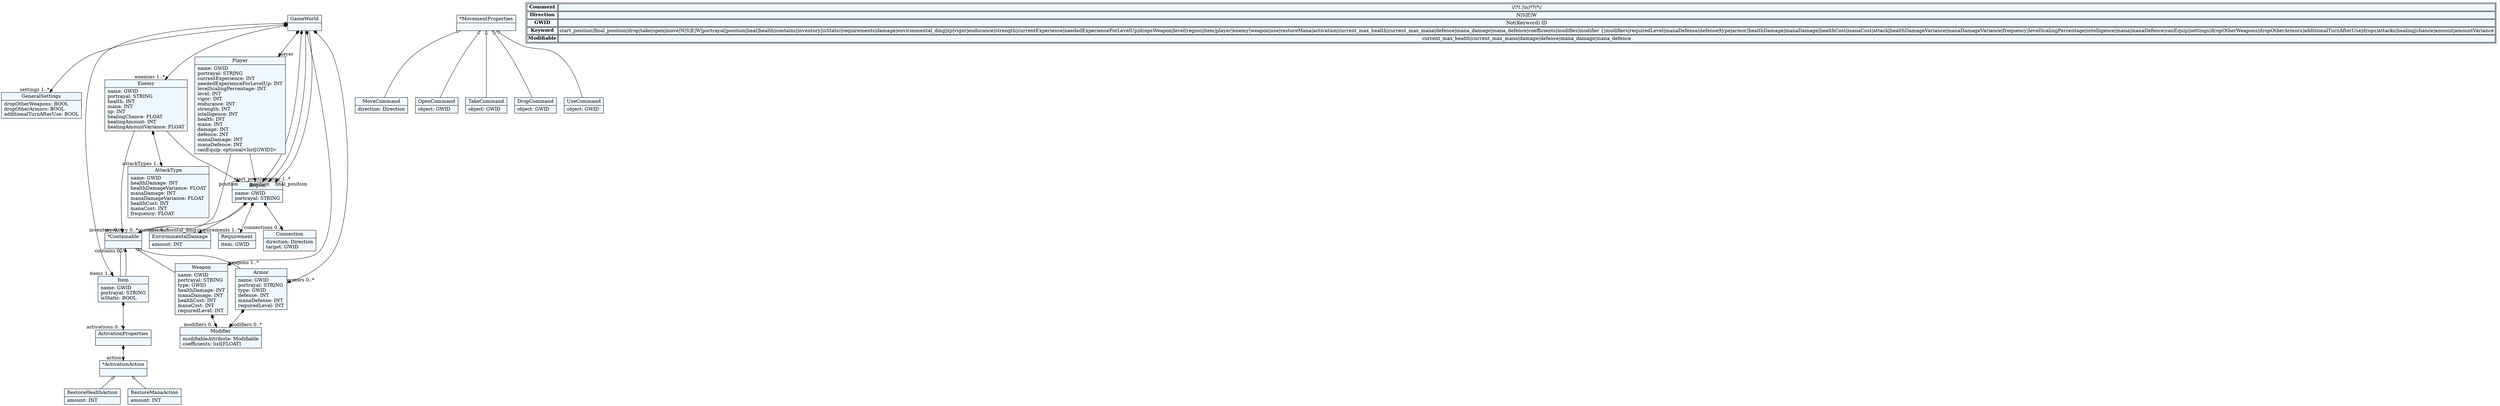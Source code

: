 
    digraph textX {
    fontname = "Bitstream Vera Sans"
    fontsize = 8
    node[
        shape=record,
        style=filled,
        fillcolor=aliceblue
    ]
    nodesep = 0.3
    edge[dir=black,arrowtail=empty]


2177721833872[ label="{GameWorld|}"]

2177721854640[ label="{GeneralSettings|dropOtherWeapons: BOOL\ldropOtherArmors: BOOL\ladditionalTurnAfterUse: BOOL\l}"]

2177721852752[ label="{Region|name: GWID\lportrayal: STRING\l}"]

2177721847088[ label="{Enemy|name: GWID\lportrayal: STRING\lhealth: INT\lmana: INT\lxp: INT\lhealingChance: FLOAT\lhealingAmount: INT\lhealingAmountVariance: FLOAT\l}"]

2177721865968[ label="{AttackType|name: GWID\lhealthDamage: INT\lhealthDamageVariance: FLOAT\lmanaDamage: INT\lmanaDamageVariance: FLOAT\lhealthCost: INT\lmanaCost: INT\lfrequency: FLOAT\l}"]

2177721850864[ label="{Requirement|item: GWID\l}"]

2177721861248[ label="{Player|name: GWID\lportrayal: STRING\lcurrentExperience: INT\lneededExperienceForLevelUp: INT\llevelScalingPercentage: INT\llevel: INT\lvigor: INT\lendurance: INT\lstrength: INT\lintelligence: INT\lhealth: INT\lmana: INT\ldamage: INT\ldefence: INT\lmanaDamage: INT\lmanaDefence: INT\lcanEquip: optional\<list[GWID]\>\l}"]

2177721858416[ label="{Weapon|name: GWID\lportrayal: STRING\ltype: GWID\lhealthDamage: INT\lmanaDamage: INT\lhealthCost: INT\lmanaCost: INT\lrequiredLevel: INT\l}"]

2177721841424[ label="{Armor|name: GWID\lportrayal: STRING\ltype: GWID\ldefense: INT\lmanaDefense: INT\lrequiredLevel: INT\l}"]

2177721868800[ label="{Modifier|modifiableAttribute: Modifiable\lcoefficients: list[FLOAT]\l}"]

2177721860304[ label="{Item|name: GWID\lportrayal: STRING\lisStatic: BOOL\l}"]

2177721862192[ label="{Connection|direction: Direction\ltarget: GWID\l}"]

2177721843312[ label="{*Containable|}"]

2177721840480[ label="{ActivationProperties|}"]

2177721864080[ label="{*ActivationAction|}"]

2177721866912[ label="{RestoreHealthAction|amount: INT\l}"]

2177721890512[ label="{RestoreManaAction|amount: INT\l}"]

2177721891456[ label="{EnvironmentalDamage|amount: INT\l}"]

2177721897120[ label="{*MovementProperties|}"]

2177721882016[ label="{MoveCommand|direction: Direction\l}"]

2177721895232[ label="{OpenCommand|object: GWID\l}"]

2177721872576[ label="{TakeCommand|object: GWID\l}"]

2177721894288[ label="{DropCommand|object: GWID\l}"]

2177721886736[ label="{UseCommand|object: GWID\l}"]



2177721833872 -> 2177721852752[arrowtail=diamond, dir=both, headlabel="regions 1..*"]
2177721833872 -> 2177721860304[arrowtail=diamond, dir=both, headlabel="items 1..*"]
2177721833872 -> 2177721861248[arrowtail=diamond, dir=both, headlabel="player "]
2177721833872 -> 2177721847088[arrowtail=diamond, dir=both, headlabel="enemies 1..*"]
2177721833872 -> 2177721858416[arrowtail=diamond, dir=both, headlabel="weapons 1..*"]
2177721833872 -> 2177721841424[arrowtail=diamond, dir=both, headlabel="armors 0..*"]
2177721833872 -> 2177721854640[arrowtail=diamond, dir=both, headlabel="settings 1..*"]
2177721833872 -> 2177721852752[headlabel="start_position "]
2177721833872 -> 2177721852752[headlabel="final_position "]
2177721852752 -> 2177721843312[headlabel="contains 0..*"]
2177721852752 -> 2177721862192[arrowtail=diamond, dir=both, headlabel="connections 0..*"]
2177721852752 -> 2177721850864[arrowtail=diamond, dir=both, headlabel="requirements 1..*"]
2177721852752 -> 2177721891456[arrowtail=diamond, dir=both, headlabel="environmental_dmg "]
2177721847088 -> 2177721852752[headlabel="position "]
2177721847088 -> 2177721843312[headlabel="inventory 0..*"]
2177721847088 -> 2177721865968[arrowtail=diamond, dir=both, headlabel="attackTypes 1..*"]
2177721861248 -> 2177721852752[headlabel="position "]
2177721861248 -> 2177721843312[headlabel="inventory 0..*"]
2177721858416 -> 2177721868800[arrowtail=diamond, dir=both, headlabel="modifiers 0..*"]
2177721841424 -> 2177721868800[arrowtail=diamond, dir=both, headlabel="modifiers 0..*"]
2177721860304 -> 2177721840480[arrowtail=diamond, dir=both, headlabel="activations 0..*"]
2177721860304 -> 2177721843312[headlabel="contains 0..*"]
2177721843312 -> 2177721860304 [dir=back]
2177721843312 -> 2177721858416 [dir=back]
2177721843312 -> 2177721841424 [dir=back]
2177721840480 -> 2177721864080[arrowtail=diamond, dir=both, headlabel="action "]
2177721864080 -> 2177721866912 [dir=back]
2177721864080 -> 2177721890512 [dir=back]
2177721897120 -> 2177721882016 [dir=back]
2177721897120 -> 2177721895232 [dir=back]
2177721897120 -> 2177721872576 [dir=back]
2177721897120 -> 2177721894288 [dir=back]
2177721897120 -> 2177721886736 [dir=back]
match_rules [ shape=plaintext, label=< <table>
	<tr>
		<td><b>Comment</b></td><td>\/\*(.|\n)*?\*\/</td>
	</tr>
	<tr>
		<td><b>Direction</b></td><td>N|S|E|W</td>
	</tr>
	<tr>
		<td><b>GWID</b></td><td>Not(Keyword) ID</td>
	</tr>
	<tr>
		<td><b>Keyword</b></td><td>start_position|final_position|drop|take|open|move|N|S|E|W|portrayal|position|heal|health|contains|inventory|isStatic|requirements|damage|environmental_dmg|xp|vigor|endurance|strength|currentExperience|neededExperienceForLevelUp|dropsWeapon|level|region|item|player|enemy|weapon|use|restoreMana|activation|current_max_health|current_max_mana|defence|mana_damage|mana_defence|coefficients|modifies|modifier {|modifiers|requiredLevel|manaDefense|defense|type|armor|healthDamage|manaDamage|healthCost|manaCost|attack|healthDamageVariance|manaDamageVariance|frequency|levelScalingPercentage|intelligence|mana|manaDefence|canEquip|settings|dropOtherWeapons|dropOtherArmors|additionalTurnAfterUse|drops|attacks|healing|chance|amount|amountVariance</td>
	</tr>
	<tr>
		<td><b>Modifiable</b></td><td>current_max_health|current_max_mana|damage|defence|mana_damage|mana_defence</td>
	</tr>
</table> >]


}
